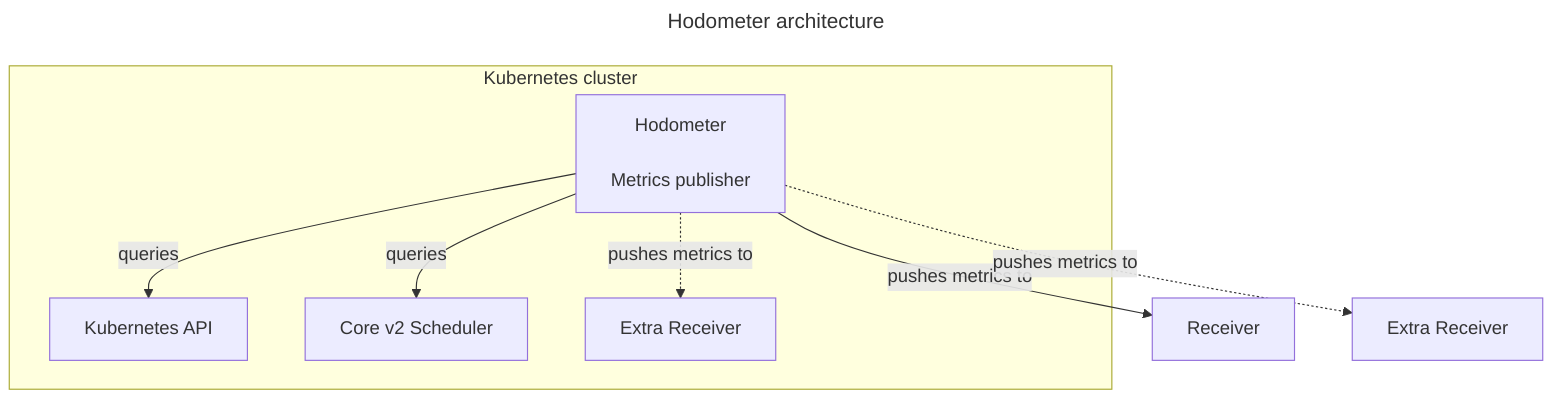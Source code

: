 ---
title: Hodometer architecture
---

flowchart TD
  H["Hodometer\n\nMetrics publisher"]
  K["Kubernetes API"]
  S["Core v2 Scheduler"]
  R1["Receiver"]
  R2["Extra Receiver"]
  R3["Extra Receiver"]

  subgraph Kubernetes cluster
    H --> |queries| S
    H --> |queries| K
    H -.-> |pushes metrics to| R2
  end
  H --> |pushes metrics to| R1
  H -.-> |pushes metrics to| R3